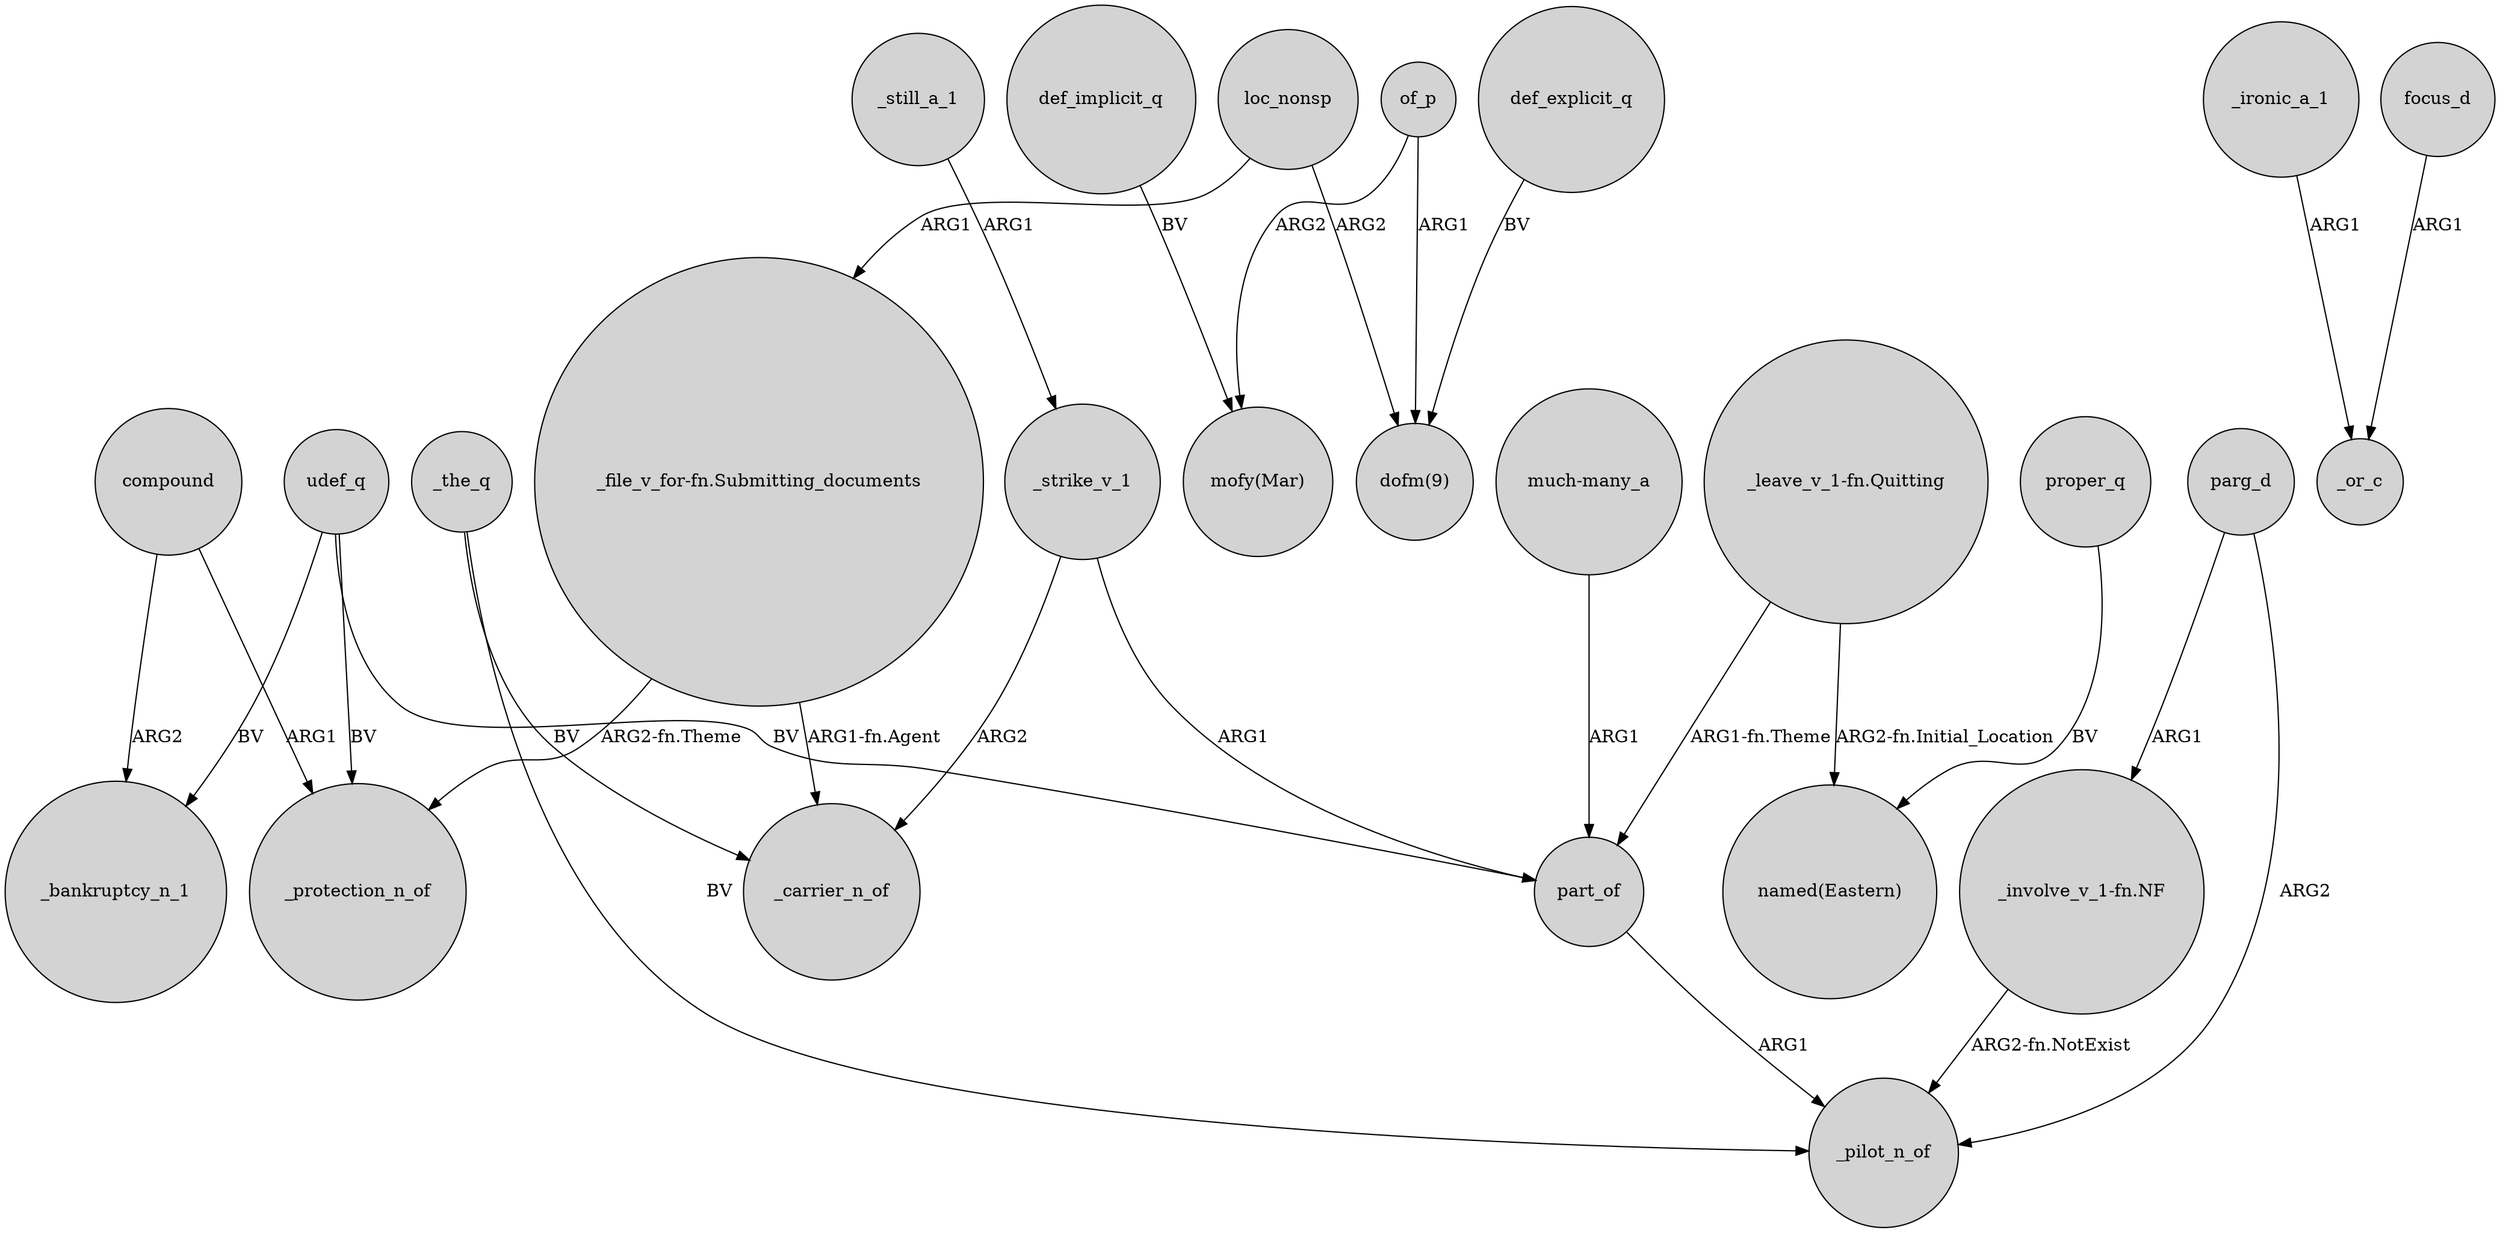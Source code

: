digraph {
	node [shape=circle style=filled]
	udef_q -> part_of [label=BV]
	_the_q -> _carrier_n_of [label=BV]
	udef_q -> _bankruptcy_n_1 [label=BV]
	_ironic_a_1 -> _or_c [label=ARG1]
	parg_d -> "_involve_v_1-fn.NF" [label=ARG1]
	"much-many_a" -> part_of [label=ARG1]
	parg_d -> _pilot_n_of [label=ARG2]
	compound -> _bankruptcy_n_1 [label=ARG2]
	_strike_v_1 -> part_of [label=ARG1]
	"_file_v_for-fn.Submitting_documents" -> _carrier_n_of [label="ARG1-fn.Agent"]
	loc_nonsp -> "_file_v_for-fn.Submitting_documents" [label=ARG1]
	def_implicit_q -> "mofy(Mar)" [label=BV]
	proper_q -> "named(Eastern)" [label=BV]
	"_leave_v_1-fn.Quitting" -> part_of [label="ARG1-fn.Theme"]
	_the_q -> _pilot_n_of [label=BV]
	_still_a_1 -> _strike_v_1 [label=ARG1]
	"_file_v_for-fn.Submitting_documents" -> _protection_n_of [label="ARG2-fn.Theme"]
	udef_q -> _protection_n_of [label=BV]
	compound -> _protection_n_of [label=ARG1]
	of_p -> "dofm(9)" [label=ARG1]
	"_leave_v_1-fn.Quitting" -> "named(Eastern)" [label="ARG2-fn.Initial_Location"]
	"_involve_v_1-fn.NF" -> _pilot_n_of [label="ARG2-fn.NotExist"]
	def_explicit_q -> "dofm(9)" [label=BV]
	loc_nonsp -> "dofm(9)" [label=ARG2]
	of_p -> "mofy(Mar)" [label=ARG2]
	_strike_v_1 -> _carrier_n_of [label=ARG2]
	part_of -> _pilot_n_of [label=ARG1]
	focus_d -> _or_c [label=ARG1]
}
